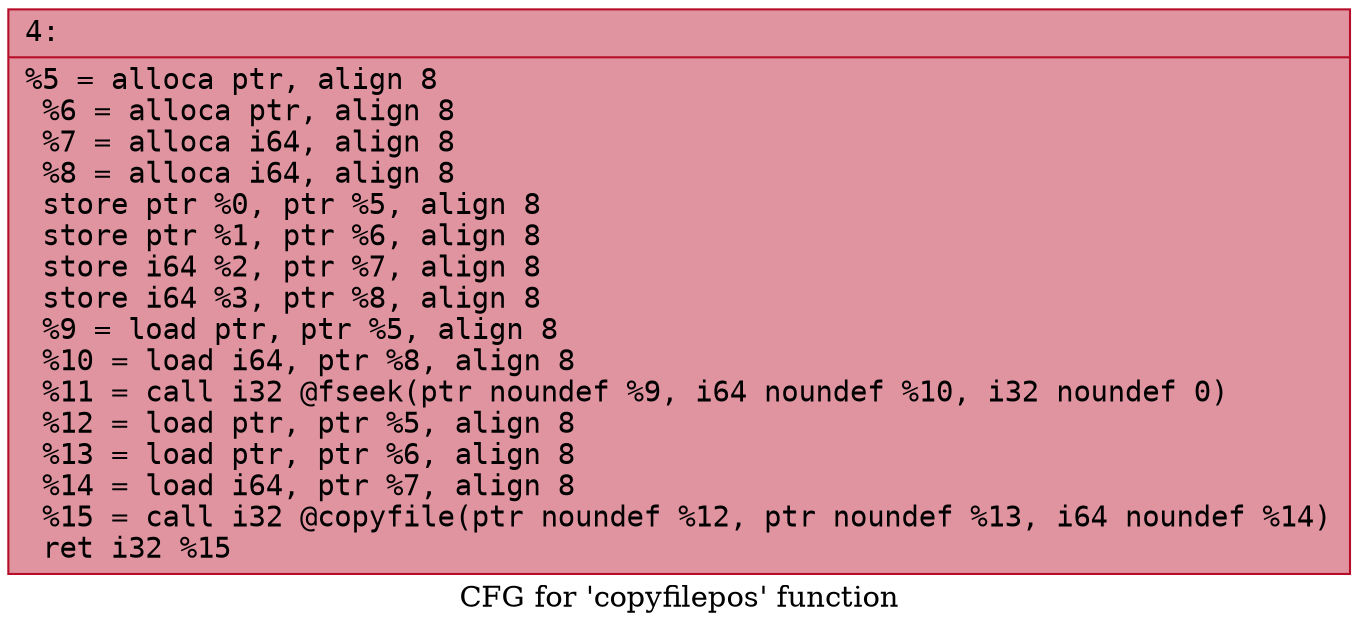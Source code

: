 digraph "CFG for 'copyfilepos' function" {
	label="CFG for 'copyfilepos' function";

	Node0x600001970c80 [shape=record,color="#b70d28ff", style=filled, fillcolor="#b70d2870" fontname="Courier",label="{4:\l|  %5 = alloca ptr, align 8\l  %6 = alloca ptr, align 8\l  %7 = alloca i64, align 8\l  %8 = alloca i64, align 8\l  store ptr %0, ptr %5, align 8\l  store ptr %1, ptr %6, align 8\l  store i64 %2, ptr %7, align 8\l  store i64 %3, ptr %8, align 8\l  %9 = load ptr, ptr %5, align 8\l  %10 = load i64, ptr %8, align 8\l  %11 = call i32 @fseek(ptr noundef %9, i64 noundef %10, i32 noundef 0)\l  %12 = load ptr, ptr %5, align 8\l  %13 = load ptr, ptr %6, align 8\l  %14 = load i64, ptr %7, align 8\l  %15 = call i32 @copyfile(ptr noundef %12, ptr noundef %13, i64 noundef %14)\l  ret i32 %15\l}"];
}
